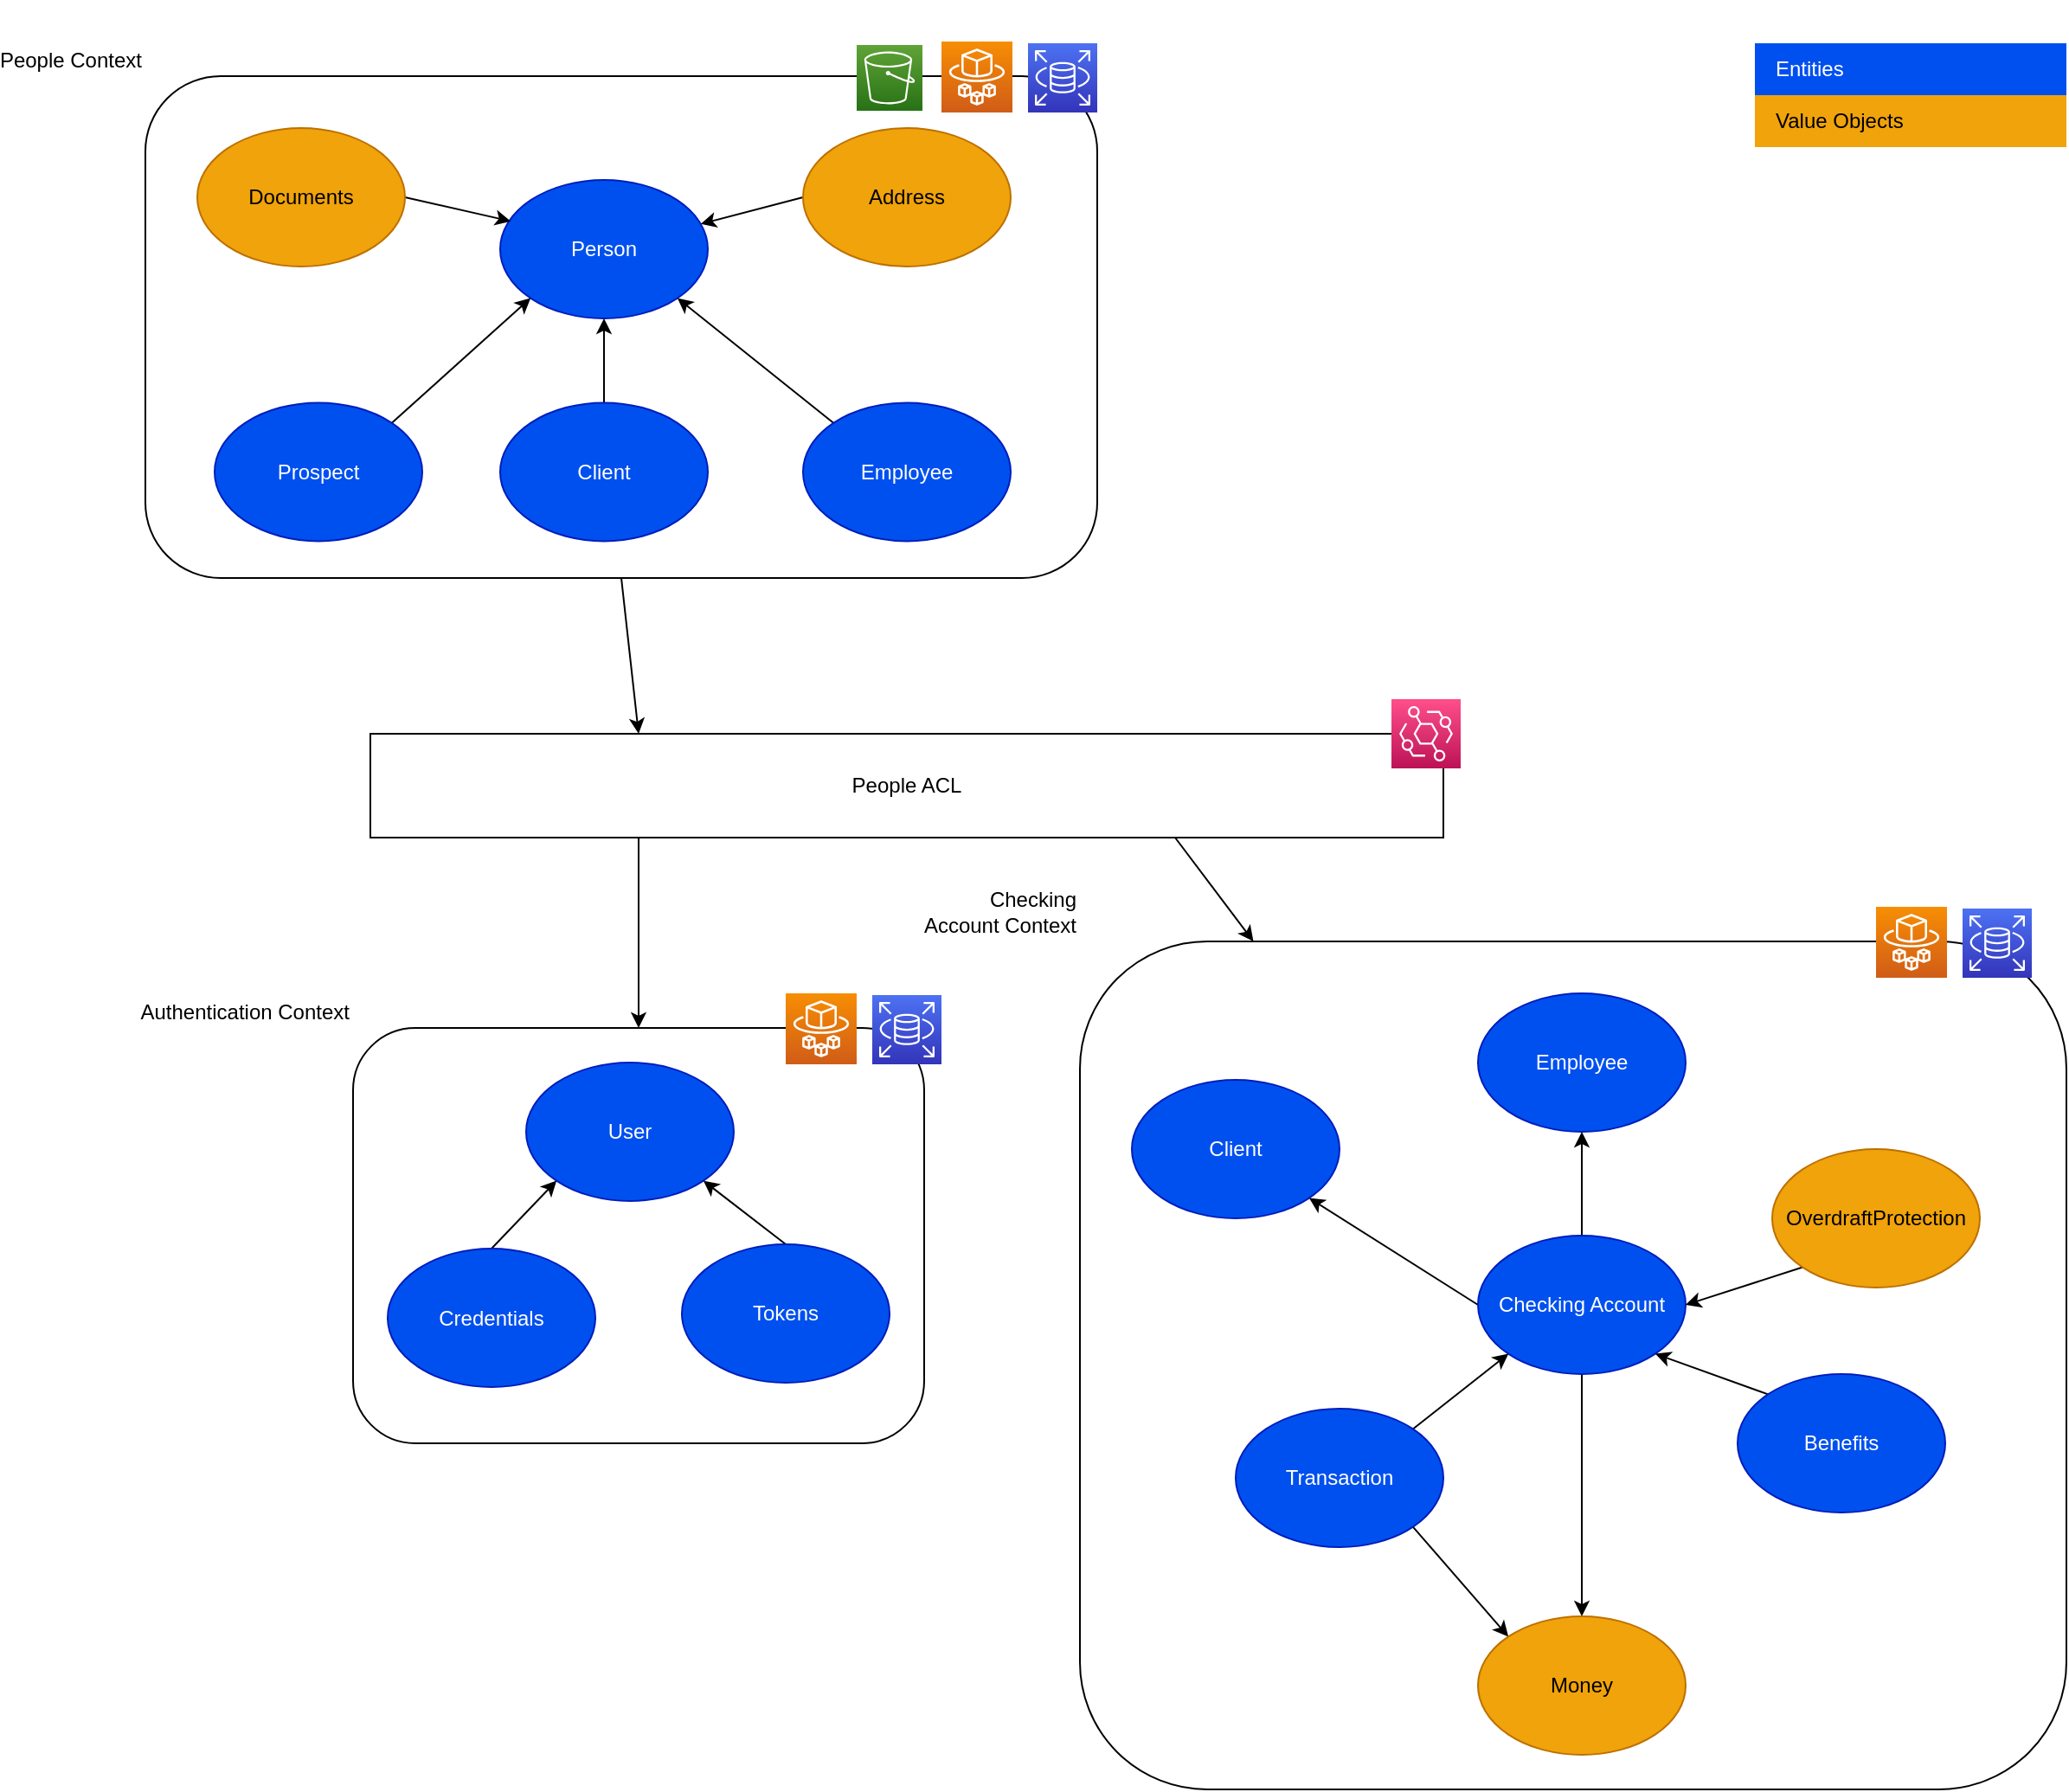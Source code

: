 <mxfile>
    <diagram id="IOzMxbNUsFdA7Z44Z5Si" name="Auth Subdomain">
        <mxGraphModel dx="1393" dy="1031" grid="1" gridSize="10" guides="1" tooltips="1" connect="1" arrows="1" fold="1" page="1" pageScale="1" pageWidth="850" pageHeight="1100" math="0" shadow="0">
            <root>
                <mxCell id="0"/>
                <mxCell id="1" parent="0"/>
                <mxCell id="FOu-Vttm29It3gjjtgPm-1" value="Checking &lt;br&gt;Account Context" style="rounded=1;strokeColor=default;fillColor=none;labelPosition=left;verticalLabelPosition=top;align=right;verticalAlign=bottom;whiteSpace=wrap;html=1;" parent="1" vertex="1">
                    <mxGeometry x="700" y="800" width="570" height="490" as="geometry"/>
                </mxCell>
                <mxCell id="FOu-Vttm29It3gjjtgPm-5" value="Authentication Context" style="rounded=1;whiteSpace=wrap;html=1;fillColor=none;labelPosition=left;verticalLabelPosition=top;align=right;verticalAlign=bottom;" parent="1" vertex="1">
                    <mxGeometry x="280" y="850" width="330" height="240" as="geometry"/>
                </mxCell>
                <mxCell id="QQRSqKOlAiBlnc5jt7ZP-39" style="edgeStyle=none;html=1;exitX=0.5;exitY=1;exitDx=0;exitDy=0;entryX=0.25;entryY=0;entryDx=0;entryDy=0;" edge="1" parent="1" source="FOu-Vttm29It3gjjtgPm-7" target="QQRSqKOlAiBlnc5jt7ZP-32">
                    <mxGeometry relative="1" as="geometry"/>
                </mxCell>
                <mxCell id="FOu-Vttm29It3gjjtgPm-7" value="People Context" style="rounded=1;whiteSpace=wrap;html=1;fillColor=none;labelPosition=left;verticalLabelPosition=top;align=right;verticalAlign=bottom;movable=1;resizable=1;rotatable=1;deletable=1;editable=1;connectable=1;" parent="1" vertex="1">
                    <mxGeometry x="160" y="300" width="550" height="290" as="geometry"/>
                </mxCell>
                <mxCell id="FOu-Vttm29It3gjjtgPm-9" value="Person" style="ellipse;whiteSpace=wrap;html=1;fillColor=#0050ef;strokeColor=#001DBC;fontColor=#ffffff;" parent="1" vertex="1">
                    <mxGeometry x="365" y="360.0" width="120" height="80" as="geometry"/>
                </mxCell>
                <mxCell id="QQRSqKOlAiBlnc5jt7ZP-10" style="edgeStyle=none;html=1;exitX=1;exitY=0;exitDx=0;exitDy=0;entryX=0;entryY=1;entryDx=0;entryDy=0;" edge="1" parent="1" source="QQRSqKOlAiBlnc5jt7ZP-1" target="FOu-Vttm29It3gjjtgPm-9">
                    <mxGeometry relative="1" as="geometry"/>
                </mxCell>
                <mxCell id="QQRSqKOlAiBlnc5jt7ZP-1" value="Prospect" style="ellipse;whiteSpace=wrap;html=1;fillColor=#0050ef;strokeColor=#001DBC;fontColor=#ffffff;" vertex="1" parent="1">
                    <mxGeometry x="200" y="488.69" width="120" height="80" as="geometry"/>
                </mxCell>
                <mxCell id="QQRSqKOlAiBlnc5jt7ZP-9" style="edgeStyle=none;html=1;exitX=0.5;exitY=0;exitDx=0;exitDy=0;entryX=0.5;entryY=1;entryDx=0;entryDy=0;" edge="1" parent="1" source="QQRSqKOlAiBlnc5jt7ZP-2" target="FOu-Vttm29It3gjjtgPm-9">
                    <mxGeometry relative="1" as="geometry"/>
                </mxCell>
                <mxCell id="QQRSqKOlAiBlnc5jt7ZP-2" value="Client" style="ellipse;whiteSpace=wrap;html=1;fillColor=#0050ef;strokeColor=#001DBC;fontColor=#ffffff;" vertex="1" parent="1">
                    <mxGeometry x="365" y="488.69" width="120" height="80" as="geometry"/>
                </mxCell>
                <mxCell id="QQRSqKOlAiBlnc5jt7ZP-8" style="edgeStyle=none;html=1;exitX=0;exitY=0;exitDx=0;exitDy=0;entryX=1;entryY=1;entryDx=0;entryDy=0;" edge="1" parent="1" source="QQRSqKOlAiBlnc5jt7ZP-3" target="FOu-Vttm29It3gjjtgPm-9">
                    <mxGeometry relative="1" as="geometry"/>
                </mxCell>
                <mxCell id="QQRSqKOlAiBlnc5jt7ZP-3" value="Employee" style="ellipse;whiteSpace=wrap;html=1;fillColor=#0050ef;strokeColor=#001DBC;fontColor=#ffffff;" vertex="1" parent="1">
                    <mxGeometry x="540" y="488.69" width="120" height="80" as="geometry"/>
                </mxCell>
                <mxCell id="QQRSqKOlAiBlnc5jt7ZP-6" style="edgeStyle=none;html=1;exitX=0;exitY=0.5;exitDx=0;exitDy=0;" edge="1" parent="1" source="QQRSqKOlAiBlnc5jt7ZP-4" target="FOu-Vttm29It3gjjtgPm-9">
                    <mxGeometry relative="1" as="geometry"/>
                </mxCell>
                <mxCell id="QQRSqKOlAiBlnc5jt7ZP-4" value="Address" style="ellipse;whiteSpace=wrap;html=1;strokeColor=#BD7000;fillColor=#f0a30a;fontColor=#000000;" vertex="1" parent="1">
                    <mxGeometry x="540" y="330.0" width="120" height="80" as="geometry"/>
                </mxCell>
                <mxCell id="QQRSqKOlAiBlnc5jt7ZP-7" style="edgeStyle=none;html=1;exitX=1;exitY=0.5;exitDx=0;exitDy=0;entryX=0.051;entryY=0.298;entryDx=0;entryDy=0;entryPerimeter=0;" edge="1" parent="1" source="QQRSqKOlAiBlnc5jt7ZP-5" target="FOu-Vttm29It3gjjtgPm-9">
                    <mxGeometry relative="1" as="geometry"/>
                </mxCell>
                <mxCell id="QQRSqKOlAiBlnc5jt7ZP-5" value="Documents" style="ellipse;whiteSpace=wrap;html=1;strokeColor=#BD7000;fillColor=#f0a30a;fontColor=#000000;" vertex="1" parent="1">
                    <mxGeometry x="190" y="330.0" width="120" height="80" as="geometry"/>
                </mxCell>
                <mxCell id="QQRSqKOlAiBlnc5jt7ZP-11" value="User" style="ellipse;whiteSpace=wrap;html=1;fillColor=#0050ef;strokeColor=#001DBC;fontColor=#ffffff;" vertex="1" parent="1">
                    <mxGeometry x="380" y="870" width="120" height="80" as="geometry"/>
                </mxCell>
                <mxCell id="QQRSqKOlAiBlnc5jt7ZP-38" style="edgeStyle=none;html=1;exitX=0.5;exitY=0;exitDx=0;exitDy=0;entryX=0;entryY=1;entryDx=0;entryDy=0;" edge="1" parent="1" source="QQRSqKOlAiBlnc5jt7ZP-13" target="QQRSqKOlAiBlnc5jt7ZP-11">
                    <mxGeometry relative="1" as="geometry"/>
                </mxCell>
                <mxCell id="QQRSqKOlAiBlnc5jt7ZP-13" value="Credentials" style="ellipse;whiteSpace=wrap;html=1;fillColor=#0050ef;strokeColor=#001DBC;fontColor=#ffffff;" vertex="1" parent="1">
                    <mxGeometry x="300" y="977.5" width="120" height="80" as="geometry"/>
                </mxCell>
                <mxCell id="QQRSqKOlAiBlnc5jt7ZP-37" style="edgeStyle=none;html=1;exitX=0.5;exitY=0;exitDx=0;exitDy=0;entryX=1;entryY=1;entryDx=0;entryDy=0;" edge="1" parent="1" source="QQRSqKOlAiBlnc5jt7ZP-14" target="QQRSqKOlAiBlnc5jt7ZP-11">
                    <mxGeometry relative="1" as="geometry"/>
                </mxCell>
                <mxCell id="QQRSqKOlAiBlnc5jt7ZP-14" value="Tokens" style="ellipse;whiteSpace=wrap;html=1;fillColor=#0050ef;strokeColor=#001DBC;fontColor=#ffffff;" vertex="1" parent="1">
                    <mxGeometry x="470" y="975" width="120" height="80" as="geometry"/>
                </mxCell>
                <mxCell id="QQRSqKOlAiBlnc5jt7ZP-25" value="Client" style="ellipse;whiteSpace=wrap;html=1;strokeColor=#001DBC;fillColor=#0050ef;fontColor=#ffffff;" vertex="1" parent="1">
                    <mxGeometry x="730" y="880" width="120" height="80" as="geometry"/>
                </mxCell>
                <mxCell id="QQRSqKOlAiBlnc5jt7ZP-31" value="Employee" style="ellipse;whiteSpace=wrap;html=1;strokeColor=#001DBC;fillColor=#0050ef;fontColor=#ffffff;" vertex="1" parent="1">
                    <mxGeometry x="930" y="830" width="120" height="80" as="geometry"/>
                </mxCell>
                <mxCell id="QQRSqKOlAiBlnc5jt7ZP-33" style="edgeStyle=none;html=1;exitX=0.25;exitY=1;exitDx=0;exitDy=0;entryX=0.5;entryY=0;entryDx=0;entryDy=0;" edge="1" parent="1" source="QQRSqKOlAiBlnc5jt7ZP-32" target="FOu-Vttm29It3gjjtgPm-5">
                    <mxGeometry relative="1" as="geometry"/>
                </mxCell>
                <mxCell id="QQRSqKOlAiBlnc5jt7ZP-34" style="edgeStyle=none;html=1;exitX=0.75;exitY=1;exitDx=0;exitDy=0;" edge="1" parent="1" source="QQRSqKOlAiBlnc5jt7ZP-32" target="FOu-Vttm29It3gjjtgPm-1">
                    <mxGeometry relative="1" as="geometry"/>
                </mxCell>
                <mxCell id="QQRSqKOlAiBlnc5jt7ZP-32" value="People ACL" style="rounded=0;whiteSpace=wrap;html=1;" vertex="1" parent="1">
                    <mxGeometry x="290" y="680" width="620" height="60" as="geometry"/>
                </mxCell>
                <mxCell id="QQRSqKOlAiBlnc5jt7ZP-46" style="edgeStyle=none;html=1;exitX=0;exitY=0.5;exitDx=0;exitDy=0;entryX=1;entryY=1;entryDx=0;entryDy=0;" edge="1" parent="1" source="QQRSqKOlAiBlnc5jt7ZP-40" target="QQRSqKOlAiBlnc5jt7ZP-25">
                    <mxGeometry relative="1" as="geometry"/>
                </mxCell>
                <mxCell id="QQRSqKOlAiBlnc5jt7ZP-47" style="edgeStyle=none;html=1;exitX=0.5;exitY=0;exitDx=0;exitDy=0;entryX=0.5;entryY=1;entryDx=0;entryDy=0;" edge="1" parent="1" source="QQRSqKOlAiBlnc5jt7ZP-40" target="QQRSqKOlAiBlnc5jt7ZP-31">
                    <mxGeometry relative="1" as="geometry"/>
                </mxCell>
                <mxCell id="QQRSqKOlAiBlnc5jt7ZP-53" style="edgeStyle=none;html=1;exitX=0.5;exitY=1;exitDx=0;exitDy=0;entryX=0.5;entryY=0;entryDx=0;entryDy=0;" edge="1" parent="1" source="QQRSqKOlAiBlnc5jt7ZP-40" target="QQRSqKOlAiBlnc5jt7ZP-50">
                    <mxGeometry relative="1" as="geometry"/>
                </mxCell>
                <mxCell id="QQRSqKOlAiBlnc5jt7ZP-40" value="Checking Account" style="ellipse;whiteSpace=wrap;html=1;fillColor=#0050ef;strokeColor=#001DBC;fontColor=#ffffff;" vertex="1" parent="1">
                    <mxGeometry x="930" y="970" width="120" height="80" as="geometry"/>
                </mxCell>
                <mxCell id="QQRSqKOlAiBlnc5jt7ZP-44" style="edgeStyle=none;html=1;exitX=1;exitY=0;exitDx=0;exitDy=0;entryX=0;entryY=1;entryDx=0;entryDy=0;" edge="1" parent="1" source="QQRSqKOlAiBlnc5jt7ZP-41" target="QQRSqKOlAiBlnc5jt7ZP-40">
                    <mxGeometry relative="1" as="geometry"/>
                </mxCell>
                <mxCell id="QQRSqKOlAiBlnc5jt7ZP-52" style="edgeStyle=none;html=1;exitX=1;exitY=1;exitDx=0;exitDy=0;entryX=0;entryY=0;entryDx=0;entryDy=0;" edge="1" parent="1" source="QQRSqKOlAiBlnc5jt7ZP-41" target="QQRSqKOlAiBlnc5jt7ZP-50">
                    <mxGeometry relative="1" as="geometry"/>
                </mxCell>
                <mxCell id="QQRSqKOlAiBlnc5jt7ZP-41" value="Transaction" style="ellipse;whiteSpace=wrap;html=1;fillColor=#0050ef;strokeColor=#001DBC;fontColor=#ffffff;" vertex="1" parent="1">
                    <mxGeometry x="790" y="1070" width="120" height="80" as="geometry"/>
                </mxCell>
                <mxCell id="QQRSqKOlAiBlnc5jt7ZP-43" style="edgeStyle=none;html=1;exitX=0;exitY=0;exitDx=0;exitDy=0;entryX=1;entryY=1;entryDx=0;entryDy=0;" edge="1" parent="1" source="QQRSqKOlAiBlnc5jt7ZP-42" target="QQRSqKOlAiBlnc5jt7ZP-40">
                    <mxGeometry relative="1" as="geometry"/>
                </mxCell>
                <mxCell id="QQRSqKOlAiBlnc5jt7ZP-42" value="Benefits" style="ellipse;whiteSpace=wrap;html=1;fillColor=#0050ef;strokeColor=#001DBC;fontColor=#ffffff;" vertex="1" parent="1">
                    <mxGeometry x="1080" y="1050" width="120" height="80" as="geometry"/>
                </mxCell>
                <mxCell id="QQRSqKOlAiBlnc5jt7ZP-49" style="edgeStyle=none;html=1;exitX=0;exitY=1;exitDx=0;exitDy=0;entryX=1;entryY=0.5;entryDx=0;entryDy=0;" edge="1" parent="1" source="QQRSqKOlAiBlnc5jt7ZP-48" target="QQRSqKOlAiBlnc5jt7ZP-40">
                    <mxGeometry relative="1" as="geometry"/>
                </mxCell>
                <mxCell id="QQRSqKOlAiBlnc5jt7ZP-48" value="OverdraftProtection" style="ellipse;whiteSpace=wrap;html=1;strokeColor=#BD7000;fillColor=#f0a30a;fontColor=#000000;" vertex="1" parent="1">
                    <mxGeometry x="1100" y="920" width="120" height="80" as="geometry"/>
                </mxCell>
                <mxCell id="QQRSqKOlAiBlnc5jt7ZP-50" value="Money" style="ellipse;whiteSpace=wrap;html=1;strokeColor=#BD7000;fillColor=#f0a30a;fontColor=#000000;" vertex="1" parent="1">
                    <mxGeometry x="930" y="1190" width="120" height="80" as="geometry"/>
                </mxCell>
                <mxCell id="QQRSqKOlAiBlnc5jt7ZP-61" value="" style="sketch=0;points=[[0,0,0],[0.25,0,0],[0.5,0,0],[0.75,0,0],[1,0,0],[0,1,0],[0.25,1,0],[0.5,1,0],[0.75,1,0],[1,1,0],[0,0.25,0],[0,0.5,0],[0,0.75,0],[1,0.25,0],[1,0.5,0],[1,0.75,0]];outlineConnect=0;fontColor=#232F3E;gradientColor=#F78E04;gradientDirection=north;fillColor=#D05C17;strokeColor=#ffffff;dashed=0;verticalLabelPosition=bottom;verticalAlign=top;align=center;html=1;fontSize=12;fontStyle=0;aspect=fixed;shape=mxgraph.aws4.resourceIcon;resIcon=mxgraph.aws4.fargate;" vertex="1" parent="1">
                    <mxGeometry x="530" y="830" width="41" height="41" as="geometry"/>
                </mxCell>
                <mxCell id="QQRSqKOlAiBlnc5jt7ZP-62" value="" style="sketch=0;points=[[0,0,0],[0.25,0,0],[0.5,0,0],[0.75,0,0],[1,0,0],[0,1,0],[0.25,1,0],[0.5,1,0],[0.75,1,0],[1,1,0],[0,0.25,0],[0,0.5,0],[0,0.75,0],[1,0.25,0],[1,0.5,0],[1,0.75,0]];outlineConnect=0;fontColor=#232F3E;gradientColor=#4D72F3;gradientDirection=north;fillColor=#3334B9;strokeColor=#ffffff;dashed=0;verticalLabelPosition=bottom;verticalAlign=top;align=center;html=1;fontSize=12;fontStyle=0;aspect=fixed;shape=mxgraph.aws4.resourceIcon;resIcon=mxgraph.aws4.rds;" vertex="1" parent="1">
                    <mxGeometry x="580" y="831" width="40" height="40" as="geometry"/>
                </mxCell>
                <mxCell id="QQRSqKOlAiBlnc5jt7ZP-63" value="" style="sketch=0;points=[[0,0,0],[0.25,0,0],[0.5,0,0],[0.75,0,0],[1,0,0],[0,1,0],[0.25,1,0],[0.5,1,0],[0.75,1,0],[1,1,0],[0,0.25,0],[0,0.5,0],[0,0.75,0],[1,0.25,0],[1,0.5,0],[1,0.75,0]];outlineConnect=0;fontColor=#232F3E;gradientColor=#F78E04;gradientDirection=north;fillColor=#D05C17;strokeColor=#ffffff;dashed=0;verticalLabelPosition=bottom;verticalAlign=top;align=center;html=1;fontSize=12;fontStyle=0;aspect=fixed;shape=mxgraph.aws4.resourceIcon;resIcon=mxgraph.aws4.fargate;" vertex="1" parent="1">
                    <mxGeometry x="1160" y="780" width="41" height="41" as="geometry"/>
                </mxCell>
                <mxCell id="QQRSqKOlAiBlnc5jt7ZP-64" value="" style="sketch=0;points=[[0,0,0],[0.25,0,0],[0.5,0,0],[0.75,0,0],[1,0,0],[0,1,0],[0.25,1,0],[0.5,1,0],[0.75,1,0],[1,1,0],[0,0.25,0],[0,0.5,0],[0,0.75,0],[1,0.25,0],[1,0.5,0],[1,0.75,0]];outlineConnect=0;fontColor=#232F3E;gradientColor=#4D72F3;gradientDirection=north;fillColor=#3334B9;strokeColor=#ffffff;dashed=0;verticalLabelPosition=bottom;verticalAlign=top;align=center;html=1;fontSize=12;fontStyle=0;aspect=fixed;shape=mxgraph.aws4.resourceIcon;resIcon=mxgraph.aws4.rds;" vertex="1" parent="1">
                    <mxGeometry x="1210" y="781" width="40" height="40" as="geometry"/>
                </mxCell>
                <mxCell id="QQRSqKOlAiBlnc5jt7ZP-65" value="" style="sketch=0;points=[[0,0,0],[0.25,0,0],[0.5,0,0],[0.75,0,0],[1,0,0],[0,1,0],[0.25,1,0],[0.5,1,0],[0.75,1,0],[1,1,0],[0,0.25,0],[0,0.5,0],[0,0.75,0],[1,0.25,0],[1,0.5,0],[1,0.75,0]];outlineConnect=0;fontColor=#232F3E;gradientColor=#F78E04;gradientDirection=north;fillColor=#D05C17;strokeColor=#ffffff;dashed=0;verticalLabelPosition=bottom;verticalAlign=top;align=center;html=1;fontSize=12;fontStyle=0;aspect=fixed;shape=mxgraph.aws4.resourceIcon;resIcon=mxgraph.aws4.fargate;" vertex="1" parent="1">
                    <mxGeometry x="620" y="280" width="41" height="41" as="geometry"/>
                </mxCell>
                <mxCell id="QQRSqKOlAiBlnc5jt7ZP-66" value="" style="sketch=0;points=[[0,0,0],[0.25,0,0],[0.5,0,0],[0.75,0,0],[1,0,0],[0,1,0],[0.25,1,0],[0.5,1,0],[0.75,1,0],[1,1,0],[0,0.25,0],[0,0.5,0],[0,0.75,0],[1,0.25,0],[1,0.5,0],[1,0.75,0]];outlineConnect=0;fontColor=#232F3E;gradientColor=#4D72F3;gradientDirection=north;fillColor=#3334B9;strokeColor=#ffffff;dashed=0;verticalLabelPosition=bottom;verticalAlign=top;align=center;html=1;fontSize=12;fontStyle=0;aspect=fixed;shape=mxgraph.aws4.resourceIcon;resIcon=mxgraph.aws4.rds;" vertex="1" parent="1">
                    <mxGeometry x="670" y="281" width="40" height="40" as="geometry"/>
                </mxCell>
                <mxCell id="QQRSqKOlAiBlnc5jt7ZP-67" value="" style="sketch=0;points=[[0,0,0],[0.25,0,0],[0.5,0,0],[0.75,0,0],[1,0,0],[0,1,0],[0.25,1,0],[0.5,1,0],[0.75,1,0],[1,1,0],[0,0.25,0],[0,0.5,0],[0,0.75,0],[1,0.25,0],[1,0.5,0],[1,0.75,0]];outlineConnect=0;fontColor=#232F3E;gradientColor=#60A337;gradientDirection=north;fillColor=#277116;strokeColor=#ffffff;dashed=0;verticalLabelPosition=bottom;verticalAlign=top;align=center;html=1;fontSize=12;fontStyle=0;aspect=fixed;shape=mxgraph.aws4.resourceIcon;resIcon=mxgraph.aws4.s3;" vertex="1" parent="1">
                    <mxGeometry x="571" y="282" width="38" height="38" as="geometry"/>
                </mxCell>
                <mxCell id="QQRSqKOlAiBlnc5jt7ZP-68" value="" style="sketch=0;points=[[0,0,0],[0.25,0,0],[0.5,0,0],[0.75,0,0],[1,0,0],[0,1,0],[0.25,1,0],[0.5,1,0],[0.75,1,0],[1,1,0],[0,0.25,0],[0,0.5,0],[0,0.75,0],[1,0.25,0],[1,0.5,0],[1,0.75,0]];outlineConnect=0;fontColor=#232F3E;gradientColor=#FF4F8B;gradientDirection=north;fillColor=#BC1356;strokeColor=#ffffff;dashed=0;verticalLabelPosition=bottom;verticalAlign=top;align=center;html=1;fontSize=12;fontStyle=0;aspect=fixed;shape=mxgraph.aws4.resourceIcon;resIcon=mxgraph.aws4.eventbridge;" vertex="1" parent="1">
                    <mxGeometry x="880" y="660" width="40" height="40" as="geometry"/>
                </mxCell>
                <mxCell id="QQRSqKOlAiBlnc5jt7ZP-70" value="Legend" style="align=left;fontSize=16;fontStyle=1;strokeColor=none;fillColor=none;fontColor=#FFFFFF;spacingTop=-8;resizable=0;" vertex="1" parent="1">
                    <mxGeometry x="1090" y="256" width="180" height="30" as="geometry"/>
                </mxCell>
                <mxCell id="QQRSqKOlAiBlnc5jt7ZP-71" value="" style="shape=table;html=1;whiteSpace=wrap;startSize=0;container=1;collapsible=0;childLayout=tableLayout;fillColor=none;align=left;spacingLeft=10;strokeColor=none;rounded=1;arcSize=11;fontColor=#FFFFFF;resizable=0;points=[[0.25,0,0],[0.5,0,0],[0.75,0,0],[1,0.25,0],[1,0.5,0],[1,0.75,0],[0.75,1,0],[0.5,1,0],[0.25,1,0],[0,0.75,0],[0,0.5,0],[0,0.25,0]];fontSize=24;" vertex="1" parent="1">
                    <mxGeometry x="1090" y="281" width="180" height="60" as="geometry"/>
                </mxCell>
                <mxCell id="QQRSqKOlAiBlnc5jt7ZP-72" value="Entities" style="shape=partialRectangle;html=1;whiteSpace=wrap;connectable=0;fillColor=#0050ef;top=0;left=0;bottom=0;right=0;overflow=hidden;pointerEvents=1;align=left;spacingLeft=10;strokeColor=#001DBC;fontColor=#ffffff;" vertex="1" parent="QQRSqKOlAiBlnc5jt7ZP-71">
                    <mxGeometry width="180" height="30" as="geometry"/>
                </mxCell>
                <mxCell id="QQRSqKOlAiBlnc5jt7ZP-73" value="Value Objects" style="shape=partialRectangle;html=1;whiteSpace=wrap;connectable=0;fillColor=#f0a30a;top=0;left=0;bottom=0;right=0;overflow=hidden;pointerEvents=1;align=left;spacingLeft=10;fontColor=#000000;strokeColor=#BD7000;" vertex="1" parent="QQRSqKOlAiBlnc5jt7ZP-71">
                    <mxGeometry y="30" width="180" height="30" as="geometry"/>
                </mxCell>
            </root>
        </mxGraphModel>
    </diagram>
</mxfile>
